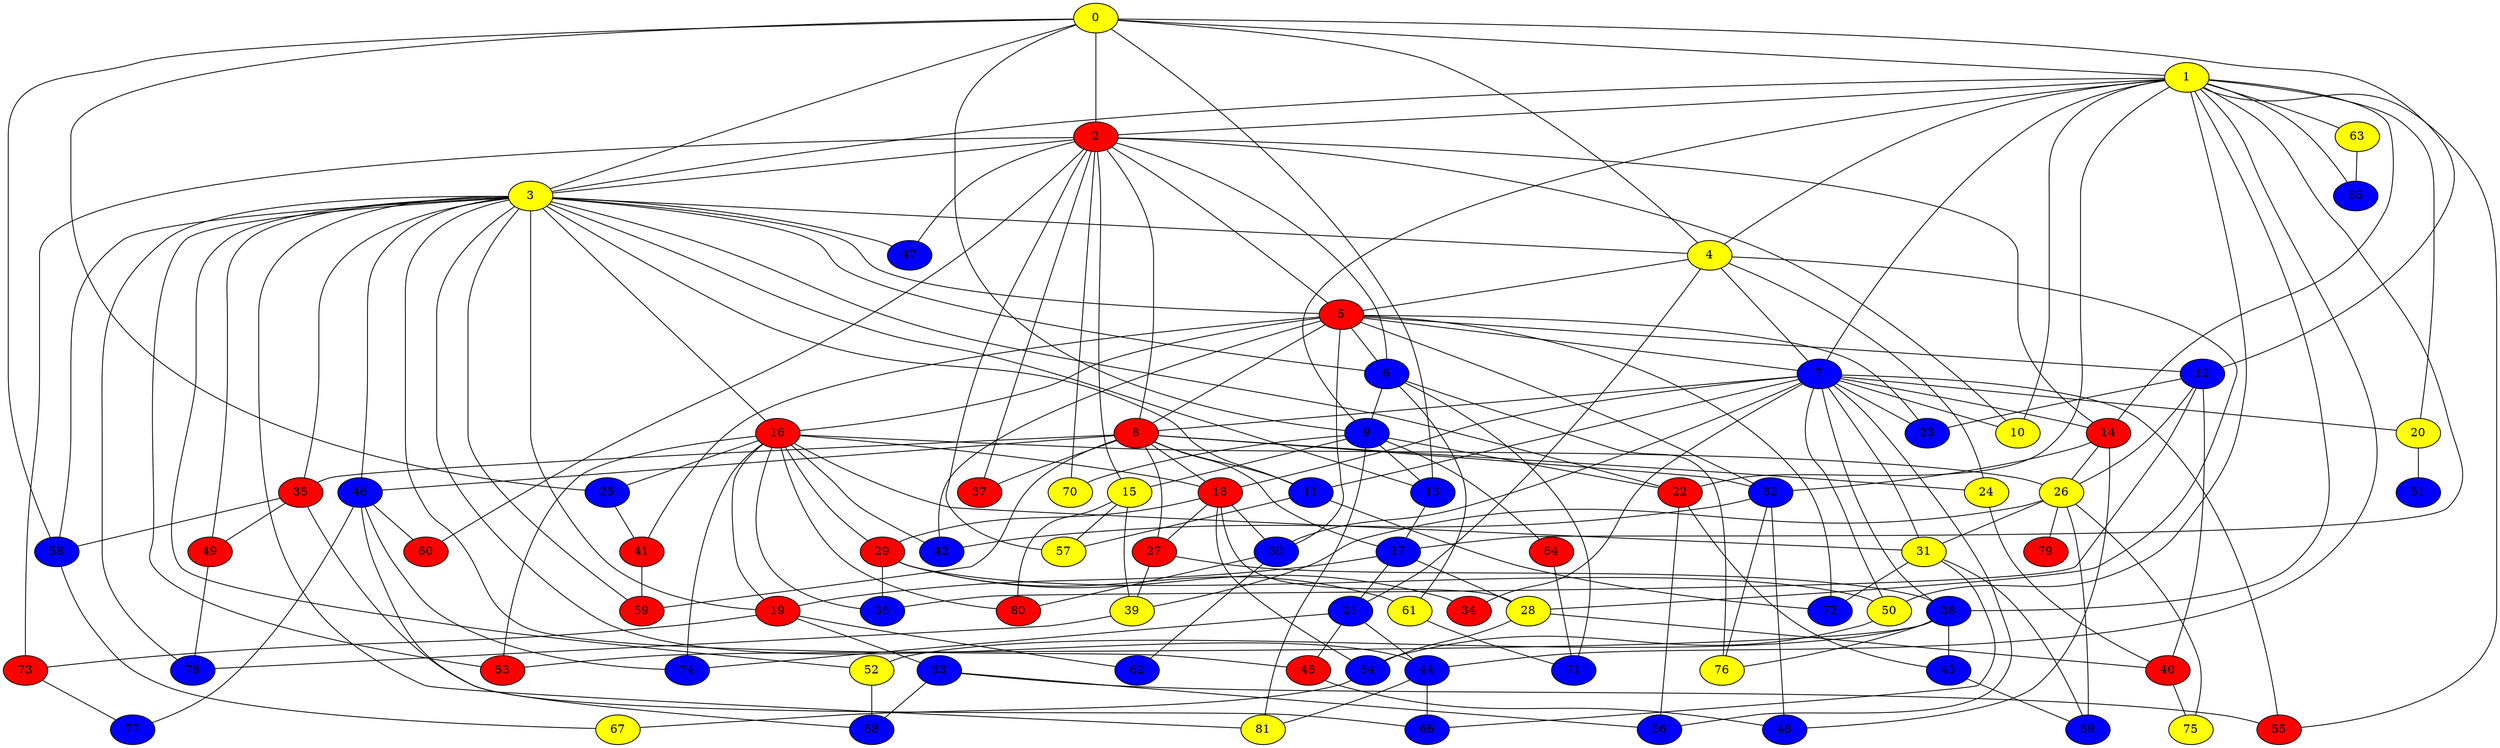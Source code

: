 graph {
0 [style = filled fillcolor = yellow];
1 [style = filled fillcolor = yellow];
2 [style = filled fillcolor = red];
3 [style = filled fillcolor = yellow];
4 [style = filled fillcolor = yellow];
5 [style = filled fillcolor = red];
6 [style = filled fillcolor = blue];
7 [style = filled fillcolor = blue];
8 [style = filled fillcolor = red];
9 [style = filled fillcolor = blue];
10 [style = filled fillcolor = yellow];
11 [style = filled fillcolor = blue];
12 [style = filled fillcolor = blue];
13 [style = filled fillcolor = blue];
14 [style = filled fillcolor = red];
15 [style = filled fillcolor = yellow];
16 [style = filled fillcolor = red];
17 [style = filled fillcolor = blue];
18 [style = filled fillcolor = red];
19 [style = filled fillcolor = red];
20 [style = filled fillcolor = yellow];
21 [style = filled fillcolor = blue];
22 [style = filled fillcolor = red];
23 [style = filled fillcolor = blue];
24 [style = filled fillcolor = yellow];
25 [style = filled fillcolor = blue];
26 [style = filled fillcolor = yellow];
27 [style = filled fillcolor = red];
28 [style = filled fillcolor = yellow];
29 [style = filled fillcolor = red];
30 [style = filled fillcolor = blue];
31 [style = filled fillcolor = yellow];
32 [style = filled fillcolor = blue];
33 [style = filled fillcolor = blue];
34 [style = filled fillcolor = red];
35 [style = filled fillcolor = red];
36 [style = filled fillcolor = blue];
37 [style = filled fillcolor = red];
38 [style = filled fillcolor = blue];
39 [style = filled fillcolor = yellow];
40 [style = filled fillcolor = red];
41 [style = filled fillcolor = red];
42 [style = filled fillcolor = blue];
43 [style = filled fillcolor = blue];
44 [style = filled fillcolor = blue];
45 [style = filled fillcolor = red];
46 [style = filled fillcolor = blue];
47 [style = filled fillcolor = blue];
48 [style = filled fillcolor = blue];
49 [style = filled fillcolor = red];
50 [style = filled fillcolor = yellow];
51 [style = filled fillcolor = blue];
52 [style = filled fillcolor = yellow];
53 [style = filled fillcolor = red];
54 [style = filled fillcolor = blue];
55 [style = filled fillcolor = red];
56 [style = filled fillcolor = blue];
57 [style = filled fillcolor = yellow];
58 [style = filled fillcolor = blue];
59 [style = filled fillcolor = red];
60 [style = filled fillcolor = red];
61 [style = filled fillcolor = yellow];
62 [style = filled fillcolor = blue];
63 [style = filled fillcolor = yellow];
64 [style = filled fillcolor = red];
65 [style = filled fillcolor = blue];
66 [style = filled fillcolor = blue];
67 [style = filled fillcolor = yellow];
68 [style = filled fillcolor = blue];
69 [style = filled fillcolor = blue];
70 [style = filled fillcolor = yellow];
71 [style = filled fillcolor = blue];
72 [style = filled fillcolor = blue];
73 [style = filled fillcolor = red];
74 [style = filled fillcolor = blue];
75 [style = filled fillcolor = yellow];
76 [style = filled fillcolor = yellow];
77 [style = filled fillcolor = blue];
78 [style = filled fillcolor = blue];
79 [style = filled fillcolor = red];
80 [style = filled fillcolor = red];
81 [style = filled fillcolor = yellow];
0 -- 1;
0 -- 4;
0 -- 3;
0 -- 2;
0 -- 9;
0 -- 12;
0 -- 13;
0 -- 25;
0 -- 58;
1 -- 2;
1 -- 3;
1 -- 4;
1 -- 7;
1 -- 9;
1 -- 10;
1 -- 14;
1 -- 17;
1 -- 20;
1 -- 22;
1 -- 38;
1 -- 44;
1 -- 50;
1 -- 55;
1 -- 63;
1 -- 65;
2 -- 3;
2 -- 5;
2 -- 6;
2 -- 8;
2 -- 10;
2 -- 14;
2 -- 15;
2 -- 37;
2 -- 47;
2 -- 57;
2 -- 60;
2 -- 70;
2 -- 73;
3 -- 4;
3 -- 5;
3 -- 6;
3 -- 11;
3 -- 13;
3 -- 16;
3 -- 19;
3 -- 22;
3 -- 35;
3 -- 44;
3 -- 45;
3 -- 46;
3 -- 47;
3 -- 49;
3 -- 52;
3 -- 53;
3 -- 58;
3 -- 59;
3 -- 78;
3 -- 81;
4 -- 5;
4 -- 7;
4 -- 21;
4 -- 24;
4 -- 28;
5 -- 6;
5 -- 7;
5 -- 8;
5 -- 12;
5 -- 16;
5 -- 23;
5 -- 30;
5 -- 32;
5 -- 41;
5 -- 42;
5 -- 72;
6 -- 9;
6 -- 61;
6 -- 71;
6 -- 76;
7 -- 8;
7 -- 10;
7 -- 11;
7 -- 14;
7 -- 18;
7 -- 20;
7 -- 23;
7 -- 30;
7 -- 31;
7 -- 34;
7 -- 38;
7 -- 50;
7 -- 55;
7 -- 56;
8 -- 11;
8 -- 17;
8 -- 18;
8 -- 24;
8 -- 27;
8 -- 32;
8 -- 35;
8 -- 37;
8 -- 46;
8 -- 59;
9 -- 13;
9 -- 15;
9 -- 22;
9 -- 64;
9 -- 70;
9 -- 81;
11 -- 57;
11 -- 72;
12 -- 23;
12 -- 26;
12 -- 36;
12 -- 40;
13 -- 17;
14 -- 26;
14 -- 32;
14 -- 48;
15 -- 39;
15 -- 57;
15 -- 80;
16 -- 18;
16 -- 19;
16 -- 25;
16 -- 26;
16 -- 29;
16 -- 31;
16 -- 36;
16 -- 42;
16 -- 53;
16 -- 74;
16 -- 80;
17 -- 19;
17 -- 21;
17 -- 28;
18 -- 27;
18 -- 28;
18 -- 29;
18 -- 30;
18 -- 54;
19 -- 33;
19 -- 62;
19 -- 73;
20 -- 51;
21 -- 44;
21 -- 45;
21 -- 74;
22 -- 43;
22 -- 56;
24 -- 40;
25 -- 41;
26 -- 31;
26 -- 39;
26 -- 69;
26 -- 75;
26 -- 79;
27 -- 38;
27 -- 39;
28 -- 40;
28 -- 54;
29 -- 34;
29 -- 36;
29 -- 50;
29 -- 61;
30 -- 62;
30 -- 80;
31 -- 66;
31 -- 69;
31 -- 72;
32 -- 42;
32 -- 48;
32 -- 76;
33 -- 55;
33 -- 56;
33 -- 68;
35 -- 49;
35 -- 58;
35 -- 66;
38 -- 43;
38 -- 52;
38 -- 53;
38 -- 76;
39 -- 78;
40 -- 75;
41 -- 59;
43 -- 69;
44 -- 66;
44 -- 81;
45 -- 48;
46 -- 60;
46 -- 68;
46 -- 74;
46 -- 77;
49 -- 78;
50 -- 54;
52 -- 68;
54 -- 67;
58 -- 67;
61 -- 71;
63 -- 65;
64 -- 71;
73 -- 77;
}
